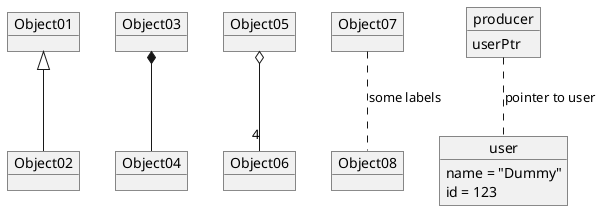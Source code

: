 @startuml
object Object01
object Object02
object Object03
object Object04
object Object05
object Object06
object Object07
object Object08

Object01 <|-- Object02
Object03 *-- Object04
Object05 o-- "4" Object06
Object07 .. Object08 : some labels


object producer
producer : userPtr

object user
user : name = "Dummy"
user : id = 123

producer .. user : pointer to user


@enduml

